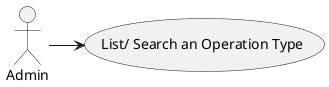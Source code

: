 @startuml
'https://plantuml.com/use-case-diagram

:Admin: as Actor


Actor -> (List/ Search an Operation Type)


@enduml
